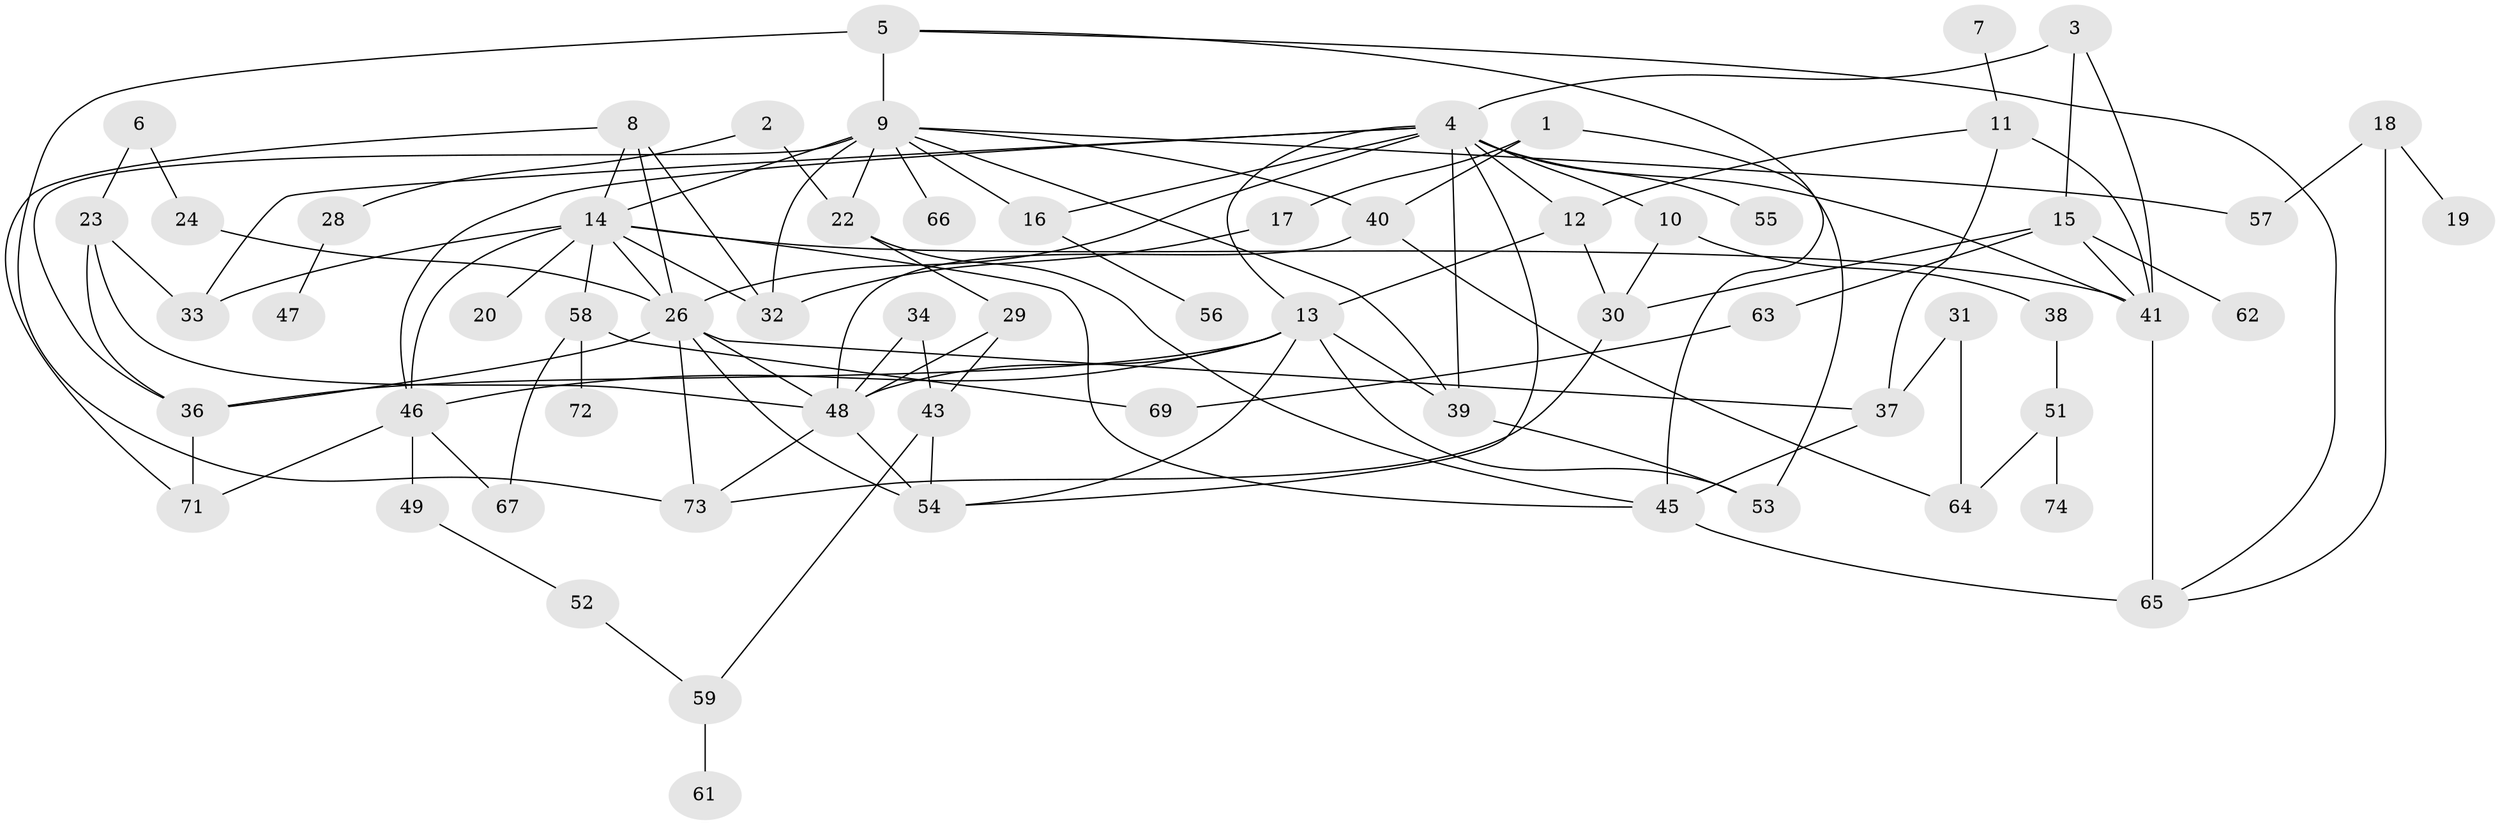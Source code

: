 // original degree distribution, {2: 0.27702702702702703, 3: 0.22297297297297297, 4: 0.12837837837837837, 1: 0.18243243243243243, 5: 0.08783783783783784, 7: 0.02027027027027027, 0: 0.060810810810810814, 6: 0.013513513513513514, 8: 0.006756756756756757}
// Generated by graph-tools (version 1.1) at 2025/48/03/04/25 22:48:21]
// undirected, 64 vertices, 112 edges
graph export_dot {
  node [color=gray90,style=filled];
  1;
  2;
  3;
  4;
  5;
  6;
  7;
  8;
  9;
  10;
  11;
  12;
  13;
  14;
  15;
  16;
  17;
  18;
  19;
  20;
  22;
  23;
  24;
  26;
  28;
  29;
  30;
  31;
  32;
  33;
  34;
  36;
  37;
  38;
  39;
  40;
  41;
  43;
  45;
  46;
  47;
  48;
  49;
  51;
  52;
  53;
  54;
  55;
  56;
  57;
  58;
  59;
  61;
  62;
  63;
  64;
  65;
  66;
  67;
  69;
  71;
  72;
  73;
  74;
  1 -- 17 [weight=1.0];
  1 -- 40 [weight=1.0];
  1 -- 53 [weight=1.0];
  2 -- 22 [weight=1.0];
  2 -- 28 [weight=1.0];
  3 -- 4 [weight=2.0];
  3 -- 15 [weight=1.0];
  3 -- 41 [weight=1.0];
  4 -- 10 [weight=1.0];
  4 -- 12 [weight=1.0];
  4 -- 13 [weight=1.0];
  4 -- 16 [weight=1.0];
  4 -- 26 [weight=1.0];
  4 -- 33 [weight=1.0];
  4 -- 39 [weight=2.0];
  4 -- 41 [weight=1.0];
  4 -- 46 [weight=2.0];
  4 -- 54 [weight=1.0];
  4 -- 55 [weight=1.0];
  5 -- 9 [weight=2.0];
  5 -- 45 [weight=1.0];
  5 -- 65 [weight=1.0];
  5 -- 73 [weight=1.0];
  6 -- 23 [weight=1.0];
  6 -- 24 [weight=1.0];
  7 -- 11 [weight=1.0];
  8 -- 14 [weight=1.0];
  8 -- 26 [weight=1.0];
  8 -- 32 [weight=1.0];
  8 -- 71 [weight=1.0];
  9 -- 14 [weight=2.0];
  9 -- 16 [weight=1.0];
  9 -- 22 [weight=1.0];
  9 -- 32 [weight=2.0];
  9 -- 36 [weight=1.0];
  9 -- 39 [weight=1.0];
  9 -- 40 [weight=1.0];
  9 -- 57 [weight=1.0];
  9 -- 66 [weight=1.0];
  10 -- 30 [weight=1.0];
  10 -- 38 [weight=1.0];
  11 -- 12 [weight=1.0];
  11 -- 37 [weight=1.0];
  11 -- 41 [weight=1.0];
  12 -- 13 [weight=1.0];
  12 -- 30 [weight=1.0];
  13 -- 36 [weight=1.0];
  13 -- 39 [weight=1.0];
  13 -- 46 [weight=1.0];
  13 -- 48 [weight=1.0];
  13 -- 53 [weight=1.0];
  13 -- 54 [weight=1.0];
  14 -- 20 [weight=2.0];
  14 -- 26 [weight=1.0];
  14 -- 32 [weight=1.0];
  14 -- 33 [weight=2.0];
  14 -- 41 [weight=1.0];
  14 -- 45 [weight=1.0];
  14 -- 46 [weight=1.0];
  14 -- 58 [weight=1.0];
  15 -- 30 [weight=1.0];
  15 -- 41 [weight=1.0];
  15 -- 62 [weight=1.0];
  15 -- 63 [weight=1.0];
  16 -- 56 [weight=1.0];
  17 -- 32 [weight=1.0];
  18 -- 19 [weight=1.0];
  18 -- 57 [weight=1.0];
  18 -- 65 [weight=1.0];
  22 -- 29 [weight=1.0];
  22 -- 45 [weight=1.0];
  23 -- 33 [weight=1.0];
  23 -- 36 [weight=1.0];
  23 -- 48 [weight=1.0];
  24 -- 26 [weight=1.0];
  26 -- 36 [weight=1.0];
  26 -- 37 [weight=1.0];
  26 -- 48 [weight=1.0];
  26 -- 54 [weight=2.0];
  26 -- 73 [weight=1.0];
  28 -- 47 [weight=1.0];
  29 -- 43 [weight=1.0];
  29 -- 48 [weight=1.0];
  30 -- 73 [weight=1.0];
  31 -- 37 [weight=1.0];
  31 -- 64 [weight=1.0];
  34 -- 43 [weight=1.0];
  34 -- 48 [weight=1.0];
  36 -- 71 [weight=1.0];
  37 -- 45 [weight=1.0];
  38 -- 51 [weight=1.0];
  39 -- 53 [weight=1.0];
  40 -- 48 [weight=1.0];
  40 -- 64 [weight=1.0];
  41 -- 65 [weight=1.0];
  43 -- 54 [weight=1.0];
  43 -- 59 [weight=1.0];
  45 -- 65 [weight=2.0];
  46 -- 49 [weight=1.0];
  46 -- 67 [weight=1.0];
  46 -- 71 [weight=1.0];
  48 -- 54 [weight=1.0];
  48 -- 73 [weight=1.0];
  49 -- 52 [weight=1.0];
  51 -- 64 [weight=1.0];
  51 -- 74 [weight=1.0];
  52 -- 59 [weight=1.0];
  58 -- 67 [weight=1.0];
  58 -- 69 [weight=1.0];
  58 -- 72 [weight=1.0];
  59 -- 61 [weight=1.0];
  63 -- 69 [weight=1.0];
}
